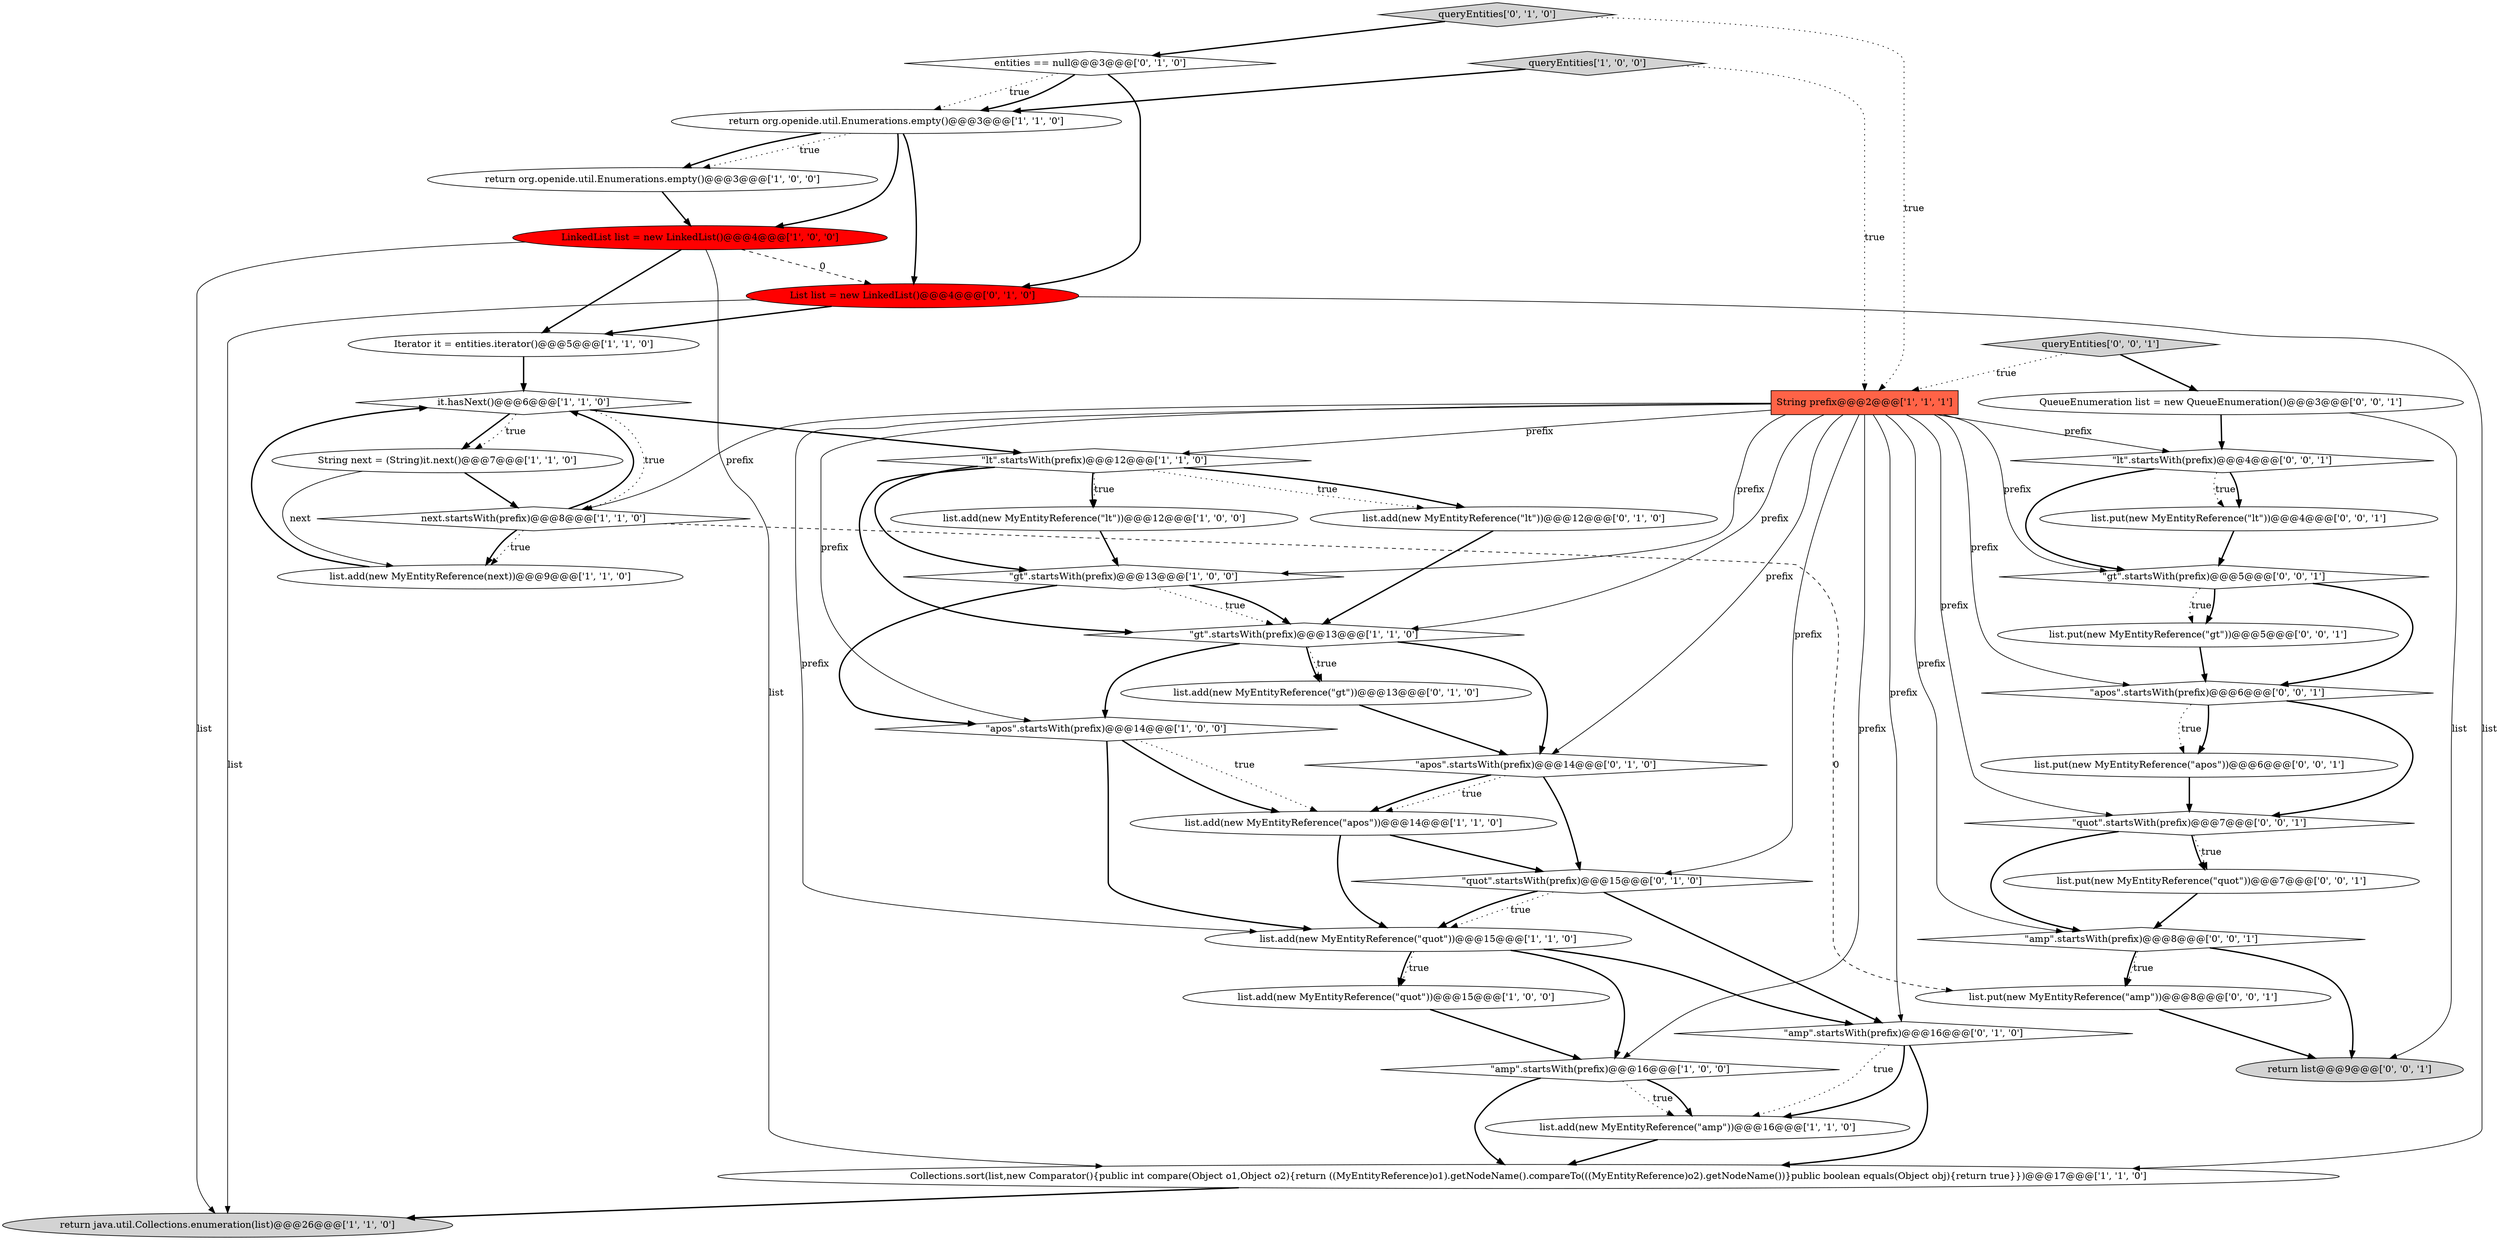 digraph {
1 [style = filled, label = "list.add(new MyEntityReference(\"quot\"))@@@15@@@['1', '0', '0']", fillcolor = white, shape = ellipse image = "AAA0AAABBB1BBB"];
3 [style = filled, label = "next.startsWith(prefix)@@@8@@@['1', '1', '0']", fillcolor = white, shape = diamond image = "AAA0AAABBB1BBB"];
4 [style = filled, label = "return org.openide.util.Enumerations.empty()@@@3@@@['1', '0', '0']", fillcolor = white, shape = ellipse image = "AAA0AAABBB1BBB"];
25 [style = filled, label = "list.add(new MyEntityReference(\"gt\"))@@@13@@@['0', '1', '0']", fillcolor = white, shape = ellipse image = "AAA0AAABBB2BBB"];
5 [style = filled, label = "it.hasNext()@@@6@@@['1', '1', '0']", fillcolor = white, shape = diamond image = "AAA0AAABBB1BBB"];
20 [style = filled, label = "queryEntities['1', '0', '0']", fillcolor = lightgray, shape = diamond image = "AAA0AAABBB1BBB"];
27 [style = filled, label = "queryEntities['0', '1', '0']", fillcolor = lightgray, shape = diamond image = "AAA0AAABBB2BBB"];
33 [style = filled, label = "\"amp\".startsWith(prefix)@@@8@@@['0', '0', '1']", fillcolor = white, shape = diamond image = "AAA0AAABBB3BBB"];
24 [style = filled, label = "\"quot\".startsWith(prefix)@@@15@@@['0', '1', '0']", fillcolor = white, shape = diamond image = "AAA0AAABBB2BBB"];
23 [style = filled, label = "List list = new LinkedList()@@@4@@@['0', '1', '0']", fillcolor = red, shape = ellipse image = "AAA1AAABBB2BBB"];
22 [style = filled, label = "entities == null@@@3@@@['0', '1', '0']", fillcolor = white, shape = diamond image = "AAA0AAABBB2BBB"];
42 [style = filled, label = "queryEntities['0', '0', '1']", fillcolor = lightgray, shape = diamond image = "AAA0AAABBB3BBB"];
12 [style = filled, label = "list.add(new MyEntityReference(\"amp\"))@@@16@@@['1', '1', '0']", fillcolor = white, shape = ellipse image = "AAA0AAABBB1BBB"];
29 [style = filled, label = "\"apos\".startsWith(prefix)@@@14@@@['0', '1', '0']", fillcolor = white, shape = diamond image = "AAA0AAABBB2BBB"];
18 [style = filled, label = "LinkedList list = new LinkedList()@@@4@@@['1', '0', '0']", fillcolor = red, shape = ellipse image = "AAA1AAABBB1BBB"];
2 [style = filled, label = "return java.util.Collections.enumeration(list)@@@26@@@['1', '1', '0']", fillcolor = lightgray, shape = ellipse image = "AAA0AAABBB1BBB"];
8 [style = filled, label = "\"gt\".startsWith(prefix)@@@13@@@['1', '0', '0']", fillcolor = white, shape = diamond image = "AAA0AAABBB1BBB"];
7 [style = filled, label = "\"apos\".startsWith(prefix)@@@14@@@['1', '0', '0']", fillcolor = white, shape = diamond image = "AAA0AAABBB1BBB"];
16 [style = filled, label = "list.add(new MyEntityReference(\"quot\"))@@@15@@@['1', '1', '0']", fillcolor = white, shape = ellipse image = "AAA0AAABBB1BBB"];
19 [style = filled, label = "\"lt\".startsWith(prefix)@@@12@@@['1', '1', '0']", fillcolor = white, shape = diamond image = "AAA0AAABBB1BBB"];
15 [style = filled, label = "String prefix@@@2@@@['1', '1', '1']", fillcolor = tomato, shape = box image = "AAA0AAABBB1BBB"];
28 [style = filled, label = "list.add(new MyEntityReference(\"lt\"))@@@12@@@['0', '1', '0']", fillcolor = white, shape = ellipse image = "AAA0AAABBB2BBB"];
10 [style = filled, label = "list.add(new MyEntityReference(\"lt\"))@@@12@@@['1', '0', '0']", fillcolor = white, shape = ellipse image = "AAA0AAABBB1BBB"];
13 [style = filled, label = "\"gt\".startsWith(prefix)@@@13@@@['1', '1', '0']", fillcolor = white, shape = diamond image = "AAA0AAABBB1BBB"];
38 [style = filled, label = "list.put(new MyEntityReference(\"gt\"))@@@5@@@['0', '0', '1']", fillcolor = white, shape = ellipse image = "AAA0AAABBB3BBB"];
6 [style = filled, label = "Collections.sort(list,new Comparator(){public int compare(Object o1,Object o2){return ((MyEntityReference)o1).getNodeName().compareTo(((MyEntityReference)o2).getNodeName())}public boolean equals(Object obj){return true}})@@@17@@@['1', '1', '0']", fillcolor = white, shape = ellipse image = "AAA0AAABBB1BBB"];
11 [style = filled, label = "list.add(new MyEntityReference(\"apos\"))@@@14@@@['1', '1', '0']", fillcolor = white, shape = ellipse image = "AAA0AAABBB1BBB"];
9 [style = filled, label = "list.add(new MyEntityReference(next))@@@9@@@['1', '1', '0']", fillcolor = white, shape = ellipse image = "AAA0AAABBB1BBB"];
30 [style = filled, label = "list.put(new MyEntityReference(\"lt\"))@@@4@@@['0', '0', '1']", fillcolor = white, shape = ellipse image = "AAA0AAABBB3BBB"];
41 [style = filled, label = "list.put(new MyEntityReference(\"apos\"))@@@6@@@['0', '0', '1']", fillcolor = white, shape = ellipse image = "AAA0AAABBB3BBB"];
14 [style = filled, label = "return org.openide.util.Enumerations.empty()@@@3@@@['1', '1', '0']", fillcolor = white, shape = ellipse image = "AAA0AAABBB1BBB"];
35 [style = filled, label = "list.put(new MyEntityReference(\"amp\"))@@@8@@@['0', '0', '1']", fillcolor = white, shape = ellipse image = "AAA0AAABBB3BBB"];
32 [style = filled, label = "\"apos\".startsWith(prefix)@@@6@@@['0', '0', '1']", fillcolor = white, shape = diamond image = "AAA0AAABBB3BBB"];
39 [style = filled, label = "\"lt\".startsWith(prefix)@@@4@@@['0', '0', '1']", fillcolor = white, shape = diamond image = "AAA0AAABBB3BBB"];
36 [style = filled, label = "QueueEnumeration list = new QueueEnumeration()@@@3@@@['0', '0', '1']", fillcolor = white, shape = ellipse image = "AAA0AAABBB3BBB"];
37 [style = filled, label = "\"gt\".startsWith(prefix)@@@5@@@['0', '0', '1']", fillcolor = white, shape = diamond image = "AAA0AAABBB3BBB"];
26 [style = filled, label = "\"amp\".startsWith(prefix)@@@16@@@['0', '1', '0']", fillcolor = white, shape = diamond image = "AAA0AAABBB2BBB"];
17 [style = filled, label = "String next = (String)it.next()@@@7@@@['1', '1', '0']", fillcolor = white, shape = ellipse image = "AAA0AAABBB1BBB"];
34 [style = filled, label = "return list@@@9@@@['0', '0', '1']", fillcolor = lightgray, shape = ellipse image = "AAA0AAABBB3BBB"];
21 [style = filled, label = "Iterator it = entities.iterator()@@@5@@@['1', '1', '0']", fillcolor = white, shape = ellipse image = "AAA0AAABBB1BBB"];
31 [style = filled, label = "\"quot\".startsWith(prefix)@@@7@@@['0', '0', '1']", fillcolor = white, shape = diamond image = "AAA0AAABBB3BBB"];
0 [style = filled, label = "\"amp\".startsWith(prefix)@@@16@@@['1', '0', '0']", fillcolor = white, shape = diamond image = "AAA0AAABBB1BBB"];
40 [style = filled, label = "list.put(new MyEntityReference(\"quot\"))@@@7@@@['0', '0', '1']", fillcolor = white, shape = ellipse image = "AAA0AAABBB3BBB"];
15->39 [style = solid, label="prefix"];
19->10 [style = dotted, label="true"];
0->12 [style = dotted, label="true"];
16->0 [style = bold, label=""];
26->12 [style = dotted, label="true"];
25->29 [style = bold, label=""];
27->15 [style = dotted, label="true"];
22->14 [style = dotted, label="true"];
15->13 [style = solid, label="prefix"];
37->38 [style = dotted, label="true"];
3->5 [style = bold, label=""];
26->12 [style = bold, label=""];
33->35 [style = dotted, label="true"];
10->8 [style = bold, label=""];
37->38 [style = bold, label=""];
15->0 [style = solid, label="prefix"];
7->16 [style = bold, label=""];
9->5 [style = bold, label=""];
37->32 [style = bold, label=""];
31->40 [style = bold, label=""];
19->28 [style = bold, label=""];
23->2 [style = solid, label="list"];
20->15 [style = dotted, label="true"];
11->16 [style = bold, label=""];
13->25 [style = bold, label=""];
7->11 [style = bold, label=""];
13->25 [style = dotted, label="true"];
31->40 [style = dotted, label="true"];
36->34 [style = solid, label="list"];
16->26 [style = bold, label=""];
15->3 [style = solid, label="prefix"];
4->18 [style = bold, label=""];
20->14 [style = bold, label=""];
1->0 [style = bold, label=""];
5->3 [style = dotted, label="true"];
26->6 [style = bold, label=""];
5->17 [style = bold, label=""];
27->22 [style = bold, label=""];
22->23 [style = bold, label=""];
38->32 [style = bold, label=""];
6->2 [style = bold, label=""];
15->31 [style = solid, label="prefix"];
19->13 [style = bold, label=""];
16->1 [style = dotted, label="true"];
31->33 [style = bold, label=""];
14->18 [style = bold, label=""];
15->32 [style = solid, label="prefix"];
14->4 [style = dotted, label="true"];
22->14 [style = bold, label=""];
35->34 [style = bold, label=""];
15->33 [style = solid, label="prefix"];
32->31 [style = bold, label=""];
29->11 [style = bold, label=""];
15->37 [style = solid, label="prefix"];
14->4 [style = bold, label=""];
39->37 [style = bold, label=""];
3->35 [style = dashed, label="0"];
15->29 [style = solid, label="prefix"];
18->2 [style = solid, label="list"];
0->12 [style = bold, label=""];
19->10 [style = bold, label=""];
39->30 [style = dotted, label="true"];
3->9 [style = dotted, label="true"];
11->24 [style = bold, label=""];
15->16 [style = solid, label="prefix"];
24->16 [style = dotted, label="true"];
36->39 [style = bold, label=""];
3->9 [style = bold, label=""];
5->19 [style = bold, label=""];
21->5 [style = bold, label=""];
24->26 [style = bold, label=""];
19->28 [style = dotted, label="true"];
40->33 [style = bold, label=""];
7->11 [style = dotted, label="true"];
14->23 [style = bold, label=""];
16->1 [style = bold, label=""];
18->23 [style = dashed, label="0"];
42->15 [style = dotted, label="true"];
17->3 [style = bold, label=""];
15->24 [style = solid, label="prefix"];
32->41 [style = bold, label=""];
41->31 [style = bold, label=""];
8->13 [style = dotted, label="true"];
18->21 [style = bold, label=""];
17->9 [style = solid, label="next"];
15->19 [style = solid, label="prefix"];
8->13 [style = bold, label=""];
29->11 [style = dotted, label="true"];
5->17 [style = dotted, label="true"];
33->35 [style = bold, label=""];
32->41 [style = dotted, label="true"];
0->6 [style = bold, label=""];
23->6 [style = solid, label="list"];
28->13 [style = bold, label=""];
30->37 [style = bold, label=""];
42->36 [style = bold, label=""];
12->6 [style = bold, label=""];
19->8 [style = bold, label=""];
8->7 [style = bold, label=""];
15->8 [style = solid, label="prefix"];
39->30 [style = bold, label=""];
18->6 [style = solid, label="list"];
24->16 [style = bold, label=""];
13->29 [style = bold, label=""];
15->7 [style = solid, label="prefix"];
23->21 [style = bold, label=""];
15->26 [style = solid, label="prefix"];
13->7 [style = bold, label=""];
29->24 [style = bold, label=""];
33->34 [style = bold, label=""];
}
